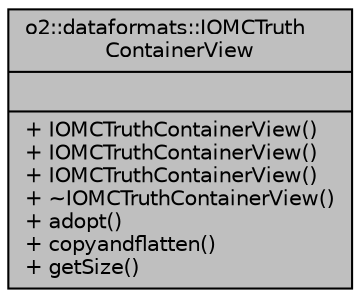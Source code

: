 digraph "o2::dataformats::IOMCTruthContainerView"
{
 // INTERACTIVE_SVG=YES
  bgcolor="transparent";
  edge [fontname="Helvetica",fontsize="10",labelfontname="Helvetica",labelfontsize="10"];
  node [fontname="Helvetica",fontsize="10",shape=record];
  Node1 [label="{o2::dataformats::IOMCTruth\lContainerView\n||+ IOMCTruthContainerView()\l+ IOMCTruthContainerView()\l+ IOMCTruthContainerView()\l+ ~IOMCTruthContainerView()\l+ adopt()\l+ copyandflatten()\l+ getSize()\l}",height=0.2,width=0.4,color="black", fillcolor="grey75", style="filled", fontcolor="black"];
}
